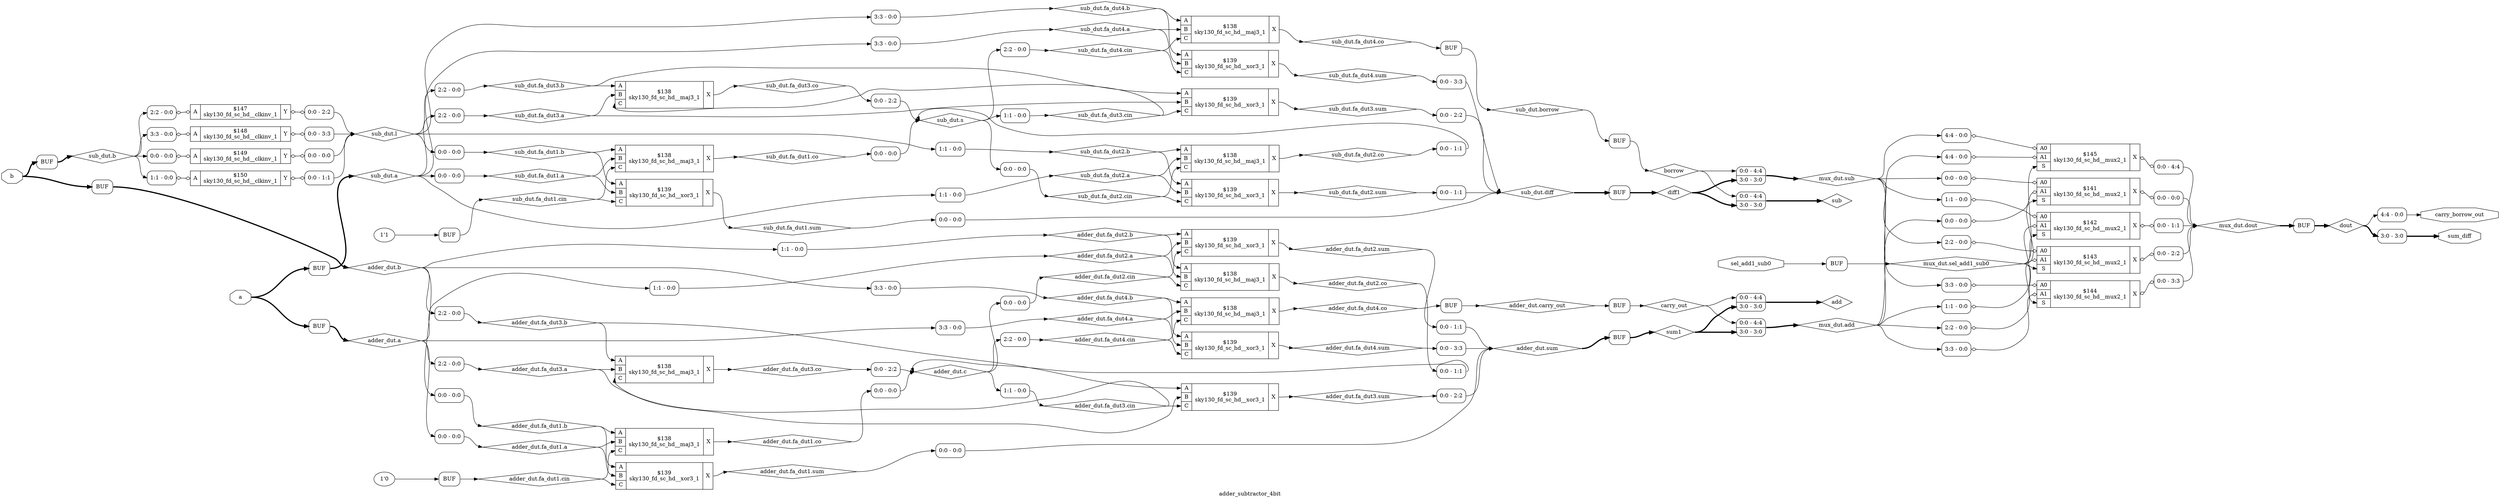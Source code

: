 digraph "adder_subtractor_4bit" {
label="adder_subtractor_4bit";
rankdir="LR";
remincross=true;
n1 [ shape=octagon, label="a", color="black", fontcolor="black" ];
n2 [ shape=diamond, label="add", color="black", fontcolor="black" ];
n3 [ shape=diamond, label="adder_dut.a", color="black", fontcolor="black" ];
n4 [ shape=diamond, label="adder_dut.b", color="black", fontcolor="black" ];
n5 [ shape=diamond, label="adder_dut.c", color="black", fontcolor="black" ];
n6 [ shape=diamond, label="adder_dut.carry_out", color="black", fontcolor="black" ];
n7 [ shape=diamond, label="adder_dut.fa_dut1.a", color="black", fontcolor="black" ];
n8 [ shape=diamond, label="adder_dut.fa_dut1.b", color="black", fontcolor="black" ];
n9 [ shape=diamond, label="adder_dut.fa_dut1.cin", color="black", fontcolor="black" ];
n10 [ shape=diamond, label="adder_dut.fa_dut1.co", color="black", fontcolor="black" ];
n11 [ shape=diamond, label="adder_dut.fa_dut1.sum", color="black", fontcolor="black" ];
n12 [ shape=diamond, label="adder_dut.fa_dut2.a", color="black", fontcolor="black" ];
n13 [ shape=diamond, label="adder_dut.fa_dut2.b", color="black", fontcolor="black" ];
n14 [ shape=diamond, label="adder_dut.fa_dut2.cin", color="black", fontcolor="black" ];
n15 [ shape=diamond, label="adder_dut.fa_dut2.co", color="black", fontcolor="black" ];
n16 [ shape=diamond, label="adder_dut.fa_dut2.sum", color="black", fontcolor="black" ];
n17 [ shape=diamond, label="adder_dut.fa_dut3.a", color="black", fontcolor="black" ];
n18 [ shape=diamond, label="adder_dut.fa_dut3.b", color="black", fontcolor="black" ];
n19 [ shape=diamond, label="adder_dut.fa_dut3.cin", color="black", fontcolor="black" ];
n20 [ shape=diamond, label="adder_dut.fa_dut3.co", color="black", fontcolor="black" ];
n21 [ shape=diamond, label="adder_dut.fa_dut3.sum", color="black", fontcolor="black" ];
n22 [ shape=diamond, label="adder_dut.fa_dut4.a", color="black", fontcolor="black" ];
n23 [ shape=diamond, label="adder_dut.fa_dut4.b", color="black", fontcolor="black" ];
n24 [ shape=diamond, label="adder_dut.fa_dut4.cin", color="black", fontcolor="black" ];
n25 [ shape=diamond, label="adder_dut.fa_dut4.co", color="black", fontcolor="black" ];
n26 [ shape=diamond, label="adder_dut.fa_dut4.sum", color="black", fontcolor="black" ];
n27 [ shape=diamond, label="adder_dut.sum", color="black", fontcolor="black" ];
n28 [ shape=octagon, label="b", color="black", fontcolor="black" ];
n29 [ shape=diamond, label="borrow", color="black", fontcolor="black" ];
n30 [ shape=octagon, label="carry_borrow_out", color="black", fontcolor="black" ];
n31 [ shape=diamond, label="carry_out", color="black", fontcolor="black" ];
n32 [ shape=diamond, label="diff1", color="black", fontcolor="black" ];
n33 [ shape=diamond, label="dout", color="black", fontcolor="black" ];
n34 [ shape=diamond, label="mux_dut.add", color="black", fontcolor="black" ];
n35 [ shape=diamond, label="mux_dut.dout", color="black", fontcolor="black" ];
n36 [ shape=diamond, label="mux_dut.sel_add1_sub0", color="black", fontcolor="black" ];
n37 [ shape=diamond, label="mux_dut.sub", color="black", fontcolor="black" ];
n38 [ shape=octagon, label="sel_add1_sub0", color="black", fontcolor="black" ];
n39 [ shape=diamond, label="sub", color="black", fontcolor="black" ];
n40 [ shape=diamond, label="sub_dut.a", color="black", fontcolor="black" ];
n41 [ shape=diamond, label="sub_dut.b", color="black", fontcolor="black" ];
n42 [ shape=diamond, label="sub_dut.borrow", color="black", fontcolor="black" ];
n43 [ shape=diamond, label="sub_dut.diff", color="black", fontcolor="black" ];
n44 [ shape=diamond, label="sub_dut.fa_dut1.a", color="black", fontcolor="black" ];
n45 [ shape=diamond, label="sub_dut.fa_dut1.b", color="black", fontcolor="black" ];
n46 [ shape=diamond, label="sub_dut.fa_dut1.cin", color="black", fontcolor="black" ];
n47 [ shape=diamond, label="sub_dut.fa_dut1.co", color="black", fontcolor="black" ];
n48 [ shape=diamond, label="sub_dut.fa_dut1.sum", color="black", fontcolor="black" ];
n49 [ shape=diamond, label="sub_dut.fa_dut2.a", color="black", fontcolor="black" ];
n50 [ shape=diamond, label="sub_dut.fa_dut2.b", color="black", fontcolor="black" ];
n51 [ shape=diamond, label="sub_dut.fa_dut2.cin", color="black", fontcolor="black" ];
n52 [ shape=diamond, label="sub_dut.fa_dut2.co", color="black", fontcolor="black" ];
n53 [ shape=diamond, label="sub_dut.fa_dut2.sum", color="black", fontcolor="black" ];
n54 [ shape=diamond, label="sub_dut.fa_dut3.a", color="black", fontcolor="black" ];
n55 [ shape=diamond, label="sub_dut.fa_dut3.b", color="black", fontcolor="black" ];
n56 [ shape=diamond, label="sub_dut.fa_dut3.cin", color="black", fontcolor="black" ];
n57 [ shape=diamond, label="sub_dut.fa_dut3.co", color="black", fontcolor="black" ];
n58 [ shape=diamond, label="sub_dut.fa_dut3.sum", color="black", fontcolor="black" ];
n59 [ shape=diamond, label="sub_dut.fa_dut4.a", color="black", fontcolor="black" ];
n60 [ shape=diamond, label="sub_dut.fa_dut4.b", color="black", fontcolor="black" ];
n61 [ shape=diamond, label="sub_dut.fa_dut4.cin", color="black", fontcolor="black" ];
n62 [ shape=diamond, label="sub_dut.fa_dut4.co", color="black", fontcolor="black" ];
n63 [ shape=diamond, label="sub_dut.fa_dut4.sum", color="black", fontcolor="black" ];
n64 [ shape=diamond, label="sub_dut.l", color="black", fontcolor="black" ];
n65 [ shape=diamond, label="sub_dut.s", color="black", fontcolor="black" ];
n66 [ shape=diamond, label="sum1", color="black", fontcolor="black" ];
n67 [ shape=octagon, label="sum_diff", color="black", fontcolor="black" ];
c72 [ shape=record, label="{{<p68> A|<p69> B|<p70> C}|$138\nsky130_fd_sc_hd__maj3_1|{<p71> X}}" ];
c73 [ shape=record, label="{{<p68> A|<p69> B|<p70> C}|$139\nsky130_fd_sc_hd__xor3_1|{<p71> X}}" ];
c74 [ shape=record, label="{{<p68> A|<p69> B|<p70> C}|$138\nsky130_fd_sc_hd__maj3_1|{<p71> X}}" ];
c75 [ shape=record, label="{{<p68> A|<p69> B|<p70> C}|$139\nsky130_fd_sc_hd__xor3_1|{<p71> X}}" ];
c76 [ shape=record, label="{{<p68> A|<p69> B|<p70> C}|$138\nsky130_fd_sc_hd__maj3_1|{<p71> X}}" ];
c77 [ shape=record, label="{{<p68> A|<p69> B|<p70> C}|$139\nsky130_fd_sc_hd__xor3_1|{<p71> X}}" ];
c78 [ shape=record, label="{{<p68> A|<p69> B|<p70> C}|$138\nsky130_fd_sc_hd__maj3_1|{<p71> X}}" ];
c79 [ shape=record, label="{{<p68> A|<p69> B|<p70> C}|$139\nsky130_fd_sc_hd__xor3_1|{<p71> X}}" ];
c83 [ shape=record, label="{{<p80> A0|<p81> A1|<p82> S}|$141\nsky130_fd_sc_hd__mux2_1|{<p71> X}}" ];
x0 [ shape=record, style=rounded, label="<s0> 0:0 - 0:0 " ];
x0:e -> c83:p80:w [arrowhead=odiamond, arrowtail=odiamond, dir=both, color="black", label=""];
x1 [ shape=record, style=rounded, label="<s0> 0:0 - 0:0 " ];
x1:e -> c83:p81:w [arrowhead=odiamond, arrowtail=odiamond, dir=both, color="black", label=""];
x2 [ shape=record, style=rounded, label="<s0> 0:0 - 0:0 " ];
c83:p71:e -> x2:w [arrowhead=odiamond, arrowtail=odiamond, dir=both, color="black", label=""];
c84 [ shape=record, label="{{<p80> A0|<p81> A1|<p82> S}|$142\nsky130_fd_sc_hd__mux2_1|{<p71> X}}" ];
x3 [ shape=record, style=rounded, label="<s0> 1:1 - 0:0 " ];
x3:e -> c84:p80:w [arrowhead=odiamond, arrowtail=odiamond, dir=both, color="black", label=""];
x4 [ shape=record, style=rounded, label="<s0> 1:1 - 0:0 " ];
x4:e -> c84:p81:w [arrowhead=odiamond, arrowtail=odiamond, dir=both, color="black", label=""];
x5 [ shape=record, style=rounded, label="<s0> 0:0 - 1:1 " ];
c84:p71:e -> x5:w [arrowhead=odiamond, arrowtail=odiamond, dir=both, color="black", label=""];
c85 [ shape=record, label="{{<p80> A0|<p81> A1|<p82> S}|$143\nsky130_fd_sc_hd__mux2_1|{<p71> X}}" ];
x6 [ shape=record, style=rounded, label="<s0> 2:2 - 0:0 " ];
x6:e -> c85:p80:w [arrowhead=odiamond, arrowtail=odiamond, dir=both, color="black", label=""];
x7 [ shape=record, style=rounded, label="<s0> 2:2 - 0:0 " ];
x7:e -> c85:p81:w [arrowhead=odiamond, arrowtail=odiamond, dir=both, color="black", label=""];
x8 [ shape=record, style=rounded, label="<s0> 0:0 - 2:2 " ];
c85:p71:e -> x8:w [arrowhead=odiamond, arrowtail=odiamond, dir=both, color="black", label=""];
c86 [ shape=record, label="{{<p80> A0|<p81> A1|<p82> S}|$144\nsky130_fd_sc_hd__mux2_1|{<p71> X}}" ];
x9 [ shape=record, style=rounded, label="<s0> 3:3 - 0:0 " ];
x9:e -> c86:p80:w [arrowhead=odiamond, arrowtail=odiamond, dir=both, color="black", label=""];
x10 [ shape=record, style=rounded, label="<s0> 3:3 - 0:0 " ];
x10:e -> c86:p81:w [arrowhead=odiamond, arrowtail=odiamond, dir=both, color="black", label=""];
x11 [ shape=record, style=rounded, label="<s0> 0:0 - 3:3 " ];
c86:p71:e -> x11:w [arrowhead=odiamond, arrowtail=odiamond, dir=both, color="black", label=""];
c87 [ shape=record, label="{{<p80> A0|<p81> A1|<p82> S}|$145\nsky130_fd_sc_hd__mux2_1|{<p71> X}}" ];
x12 [ shape=record, style=rounded, label="<s0> 4:4 - 0:0 " ];
x12:e -> c87:p80:w [arrowhead=odiamond, arrowtail=odiamond, dir=both, color="black", label=""];
x13 [ shape=record, style=rounded, label="<s0> 4:4 - 0:0 " ];
x13:e -> c87:p81:w [arrowhead=odiamond, arrowtail=odiamond, dir=both, color="black", label=""];
x14 [ shape=record, style=rounded, label="<s0> 0:0 - 4:4 " ];
c87:p71:e -> x14:w [arrowhead=odiamond, arrowtail=odiamond, dir=both, color="black", label=""];
c89 [ shape=record, label="{{<p68> A}|$147\nsky130_fd_sc_hd__clkinv_1|{<p88> Y}}" ];
x15 [ shape=record, style=rounded, label="<s0> 2:2 - 0:0 " ];
x15:e -> c89:p68:w [arrowhead=odiamond, arrowtail=odiamond, dir=both, color="black", label=""];
x16 [ shape=record, style=rounded, label="<s0> 0:0 - 2:2 " ];
c89:p88:e -> x16:w [arrowhead=odiamond, arrowtail=odiamond, dir=both, color="black", label=""];
c90 [ shape=record, label="{{<p68> A}|$148\nsky130_fd_sc_hd__clkinv_1|{<p88> Y}}" ];
x17 [ shape=record, style=rounded, label="<s0> 3:3 - 0:0 " ];
x17:e -> c90:p68:w [arrowhead=odiamond, arrowtail=odiamond, dir=both, color="black", label=""];
x18 [ shape=record, style=rounded, label="<s0> 0:0 - 3:3 " ];
c90:p88:e -> x18:w [arrowhead=odiamond, arrowtail=odiamond, dir=both, color="black", label=""];
c91 [ shape=record, label="{{<p68> A}|$149\nsky130_fd_sc_hd__clkinv_1|{<p88> Y}}" ];
x19 [ shape=record, style=rounded, label="<s0> 0:0 - 0:0 " ];
x19:e -> c91:p68:w [arrowhead=odiamond, arrowtail=odiamond, dir=both, color="black", label=""];
x20 [ shape=record, style=rounded, label="<s0> 0:0 - 0:0 " ];
c91:p88:e -> x20:w [arrowhead=odiamond, arrowtail=odiamond, dir=both, color="black", label=""];
c92 [ shape=record, label="{{<p68> A}|$150\nsky130_fd_sc_hd__clkinv_1|{<p88> Y}}" ];
x21 [ shape=record, style=rounded, label="<s0> 1:1 - 0:0 " ];
x21:e -> c92:p68:w [arrowhead=odiamond, arrowtail=odiamond, dir=both, color="black", label=""];
x22 [ shape=record, style=rounded, label="<s0> 0:0 - 1:1 " ];
c92:p88:e -> x22:w [arrowhead=odiamond, arrowtail=odiamond, dir=both, color="black", label=""];
c93 [ shape=record, label="{{<p68> A|<p69> B|<p70> C}|$138\nsky130_fd_sc_hd__maj3_1|{<p71> X}}" ];
c94 [ shape=record, label="{{<p68> A|<p69> B|<p70> C}|$139\nsky130_fd_sc_hd__xor3_1|{<p71> X}}" ];
c95 [ shape=record, label="{{<p68> A|<p69> B|<p70> C}|$138\nsky130_fd_sc_hd__maj3_1|{<p71> X}}" ];
c96 [ shape=record, label="{{<p68> A|<p69> B|<p70> C}|$139\nsky130_fd_sc_hd__xor3_1|{<p71> X}}" ];
c97 [ shape=record, label="{{<p68> A|<p69> B|<p70> C}|$138\nsky130_fd_sc_hd__maj3_1|{<p71> X}}" ];
c98 [ shape=record, label="{{<p68> A|<p69> B|<p70> C}|$139\nsky130_fd_sc_hd__xor3_1|{<p71> X}}" ];
c99 [ shape=record, label="{{<p68> A|<p69> B|<p70> C}|$138\nsky130_fd_sc_hd__maj3_1|{<p71> X}}" ];
c100 [ shape=record, label="{{<p68> A|<p69> B|<p70> C}|$139\nsky130_fd_sc_hd__xor3_1|{<p71> X}}" ];
x23 [ shape=record, style=rounded, label="<s1> 0:0 - 4:4 |<s0> 3:0 - 3:0 " ];
x24 [ shape=record, style=rounded, label="<s0> 4:4 - 0:0 " ];
x25 [ shape=record, style=rounded, label="<s1> 0:0 - 4:4 |<s0> 3:0 - 3:0 " ];
x26 [ shape=record, style=rounded, label="<s0> 3:0 - 3:0 " ];
x27 [ shape=record, style=rounded, label="<s0> 3:3 - 0:0 " ];
x28 [ shape=record, style=rounded, label="<s0> 3:3 - 0:0 " ];
x29 [ shape=record, style=rounded, label="<s0> 2:2 - 0:0 " ];
x30 [shape=box, style=rounded, label="BUF"];
x31 [ shape=record, style=rounded, label="<s0> 0:0 - 3:3 " ];
x32 [ shape=record, style=rounded, label="<s0> 2:2 - 0:0 " ];
x33 [ shape=record, style=rounded, label="<s0> 2:2 - 0:0 " ];
x34 [ shape=record, style=rounded, label="<s0> 1:1 - 0:0 " ];
x35 [ shape=record, style=rounded, label="<s0> 0:0 - 2:2 " ];
x36 [ shape=record, style=rounded, label="<s0> 0:0 - 2:2 " ];
x37 [ shape=record, style=rounded, label="<s0> 1:1 - 0:0 " ];
x38 [ shape=record, style=rounded, label="<s0> 1:1 - 0:0 " ];
x39 [ shape=record, style=rounded, label="<s0> 0:0 - 0:0 " ];
x40 [ shape=record, style=rounded, label="<s0> 0:0 - 1:1 " ];
x41 [ shape=record, style=rounded, label="<s0> 0:0 - 1:1 " ];
x42 [ shape=record, style=rounded, label="<s0> 0:0 - 0:0 " ];
x43 [ shape=record, style=rounded, label="<s0> 0:0 - 0:0 " ];
v44 [ label="1'1" ];
x45 [shape=box, style=rounded, label="BUF"];
x46 [ shape=record, style=rounded, label="<s0> 0:0 - 0:0 " ];
x47 [ shape=record, style=rounded, label="<s0> 0:0 - 0:0 " ];
x48 [shape=box, style=rounded, label="BUF"];
x49 [shape=box, style=rounded, label="BUF"];
x50 [shape=box, style=rounded, label="BUF"];
x51 [shape=box, style=rounded, label="BUF"];
x52 [ shape=record, style=rounded, label="<s1> 0:0 - 4:4 |<s0> 3:0 - 3:0 " ];
x53 [shape=box, style=rounded, label="BUF"];
x54 [shape=box, style=rounded, label="BUF"];
x55 [ shape=record, style=rounded, label="<s1> 0:0 - 4:4 |<s0> 3:0 - 3:0 " ];
x56 [ shape=record, style=rounded, label="<s0> 3:3 - 0:0 " ];
x57 [ shape=record, style=rounded, label="<s0> 3:3 - 0:0 " ];
x58 [ shape=record, style=rounded, label="<s0> 2:2 - 0:0 " ];
x59 [shape=box, style=rounded, label="BUF"];
x60 [ shape=record, style=rounded, label="<s0> 0:0 - 3:3 " ];
x61 [ shape=record, style=rounded, label="<s0> 2:2 - 0:0 " ];
x62 [ shape=record, style=rounded, label="<s0> 2:2 - 0:0 " ];
x63 [ shape=record, style=rounded, label="<s0> 1:1 - 0:0 " ];
x64 [ shape=record, style=rounded, label="<s0> 0:0 - 2:2 " ];
x65 [ shape=record, style=rounded, label="<s0> 0:0 - 2:2 " ];
x66 [ shape=record, style=rounded, label="<s0> 1:1 - 0:0 " ];
x67 [ shape=record, style=rounded, label="<s0> 1:1 - 0:0 " ];
x68 [ shape=record, style=rounded, label="<s0> 0:0 - 0:0 " ];
x69 [ shape=record, style=rounded, label="<s0> 0:0 - 1:1 " ];
x70 [ shape=record, style=rounded, label="<s0> 0:0 - 1:1 " ];
x71 [ shape=record, style=rounded, label="<s0> 0:0 - 0:0 " ];
x72 [ shape=record, style=rounded, label="<s0> 0:0 - 0:0 " ];
v73 [ label="1'0" ];
x74 [shape=box, style=rounded, label="BUF"];
x75 [ shape=record, style=rounded, label="<s0> 0:0 - 0:0 " ];
x76 [ shape=record, style=rounded, label="<s0> 0:0 - 0:0 " ];
x77 [shape=box, style=rounded, label="BUF"];
x78 [shape=box, style=rounded, label="BUF"];
x79 [shape=box, style=rounded, label="BUF"];
x80 [shape=box, style=rounded, label="BUF"];
n1:e -> x48:w:w [color="black", style="setlinewidth(3)", label=""];
n1:e -> x77:w:w [color="black", style="setlinewidth(3)", label=""];
c72:p71:e -> n10:w [color="black", label=""];
n10:e -> x75:w [color="black", label=""];
c73:p71:e -> n11:w [color="black", label=""];
n11:e -> x76:w [color="black", label=""];
x66:e -> n12:w [color="black", label=""];
n12:e -> c74:p69:w [color="black", label=""];
n12:e -> c75:p69:w [color="black", label=""];
x67:e -> n13:w [color="black", label=""];
n13:e -> c74:p68:w [color="black", label=""];
n13:e -> c75:p68:w [color="black", label=""];
x68:e -> n14:w [color="black", label=""];
n14:e -> c74:p70:w [color="black", label=""];
n14:e -> c75:p70:w [color="black", label=""];
c74:p71:e -> n15:w [color="black", label=""];
n15:e -> x69:w [color="black", label=""];
c75:p71:e -> n16:w [color="black", label=""];
n16:e -> x70:w [color="black", label=""];
x61:e -> n17:w [color="black", label=""];
n17:e -> c76:p69:w [color="black", label=""];
n17:e -> c77:p69:w [color="black", label=""];
x62:e -> n18:w [color="black", label=""];
n18:e -> c76:p68:w [color="black", label=""];
n18:e -> c77:p68:w [color="black", label=""];
x63:e -> n19:w [color="black", label=""];
n19:e -> c76:p70:w [color="black", label=""];
n19:e -> c77:p70:w [color="black", label=""];
x23:e -> n2:w [color="black", style="setlinewidth(3)", label=""];
c76:p71:e -> n20:w [color="black", label=""];
n20:e -> x64:w [color="black", label=""];
c77:p71:e -> n21:w [color="black", label=""];
n21:e -> x65:w [color="black", label=""];
x56:e -> n22:w [color="black", label=""];
n22:e -> c78:p69:w [color="black", label=""];
n22:e -> c79:p69:w [color="black", label=""];
x57:e -> n23:w [color="black", label=""];
n23:e -> c78:p68:w [color="black", label=""];
n23:e -> c79:p68:w [color="black", label=""];
x58:e -> n24:w [color="black", label=""];
n24:e -> c78:p70:w [color="black", label=""];
n24:e -> c79:p70:w [color="black", label=""];
c78:p71:e -> n25:w [color="black", label=""];
n25:e -> x59:w:w [color="black", label=""];
c79:p71:e -> n26:w [color="black", label=""];
n26:e -> x60:w [color="black", label=""];
x60:s0:e -> n27:w [color="black", label=""];
x65:s0:e -> n27:w [color="black", label=""];
x70:s0:e -> n27:w [color="black", label=""];
x76:s0:e -> n27:w [color="black", label=""];
n27:e -> x80:w:w [color="black", style="setlinewidth(3)", label=""];
n28:e -> x49:w:w [color="black", style="setlinewidth(3)", label=""];
n28:e -> x78:w:w [color="black", style="setlinewidth(3)", label=""];
x50:e:e -> n29:w [color="black", label=""];
n29:e -> x25:s1:w [color="black", label=""];
n29:e -> x55:s1:w [color="black", label=""];
x77:e:e -> n3:w [color="black", style="setlinewidth(3)", label=""];
n3:e -> x56:s0:w [color="black", label=""];
n3:e -> x61:s0:w [color="black", label=""];
n3:e -> x66:s0:w [color="black", label=""];
n3:e -> x71:s0:w [color="black", label=""];
x24:e -> n30:w [color="black", label=""];
x79:e:e -> n31:w [color="black", label=""];
n31:e -> x23:s1:w [color="black", label=""];
n31:e -> x52:s1:w [color="black", label=""];
x51:e:e -> n32:w [color="black", style="setlinewidth(3)", label=""];
n32:e -> x25:s0:w [color="black", style="setlinewidth(3)", label=""];
n32:e -> x55:s0:w [color="black", style="setlinewidth(3)", label=""];
x53:e:e -> n33:w [color="black", style="setlinewidth(3)", label=""];
n33:e -> x24:s0:w [color="black", label=""];
n33:e -> x26:s0:w [color="black", style="setlinewidth(3)", label=""];
x52:e -> n34:w [color="black", style="setlinewidth(3)", label=""];
n34:e -> x10:s0:w [color="black", label=""];
n34:e -> x13:s0:w [color="black", label=""];
n34:e -> x1:s0:w [color="black", label=""];
n34:e -> x4:s0:w [color="black", label=""];
n34:e -> x7:s0:w [color="black", label=""];
x11:s0:e -> n35:w [color="black", label=""];
x14:s0:e -> n35:w [color="black", label=""];
x2:s0:e -> n35:w [color="black", label=""];
x5:s0:e -> n35:w [color="black", label=""];
x8:s0:e -> n35:w [color="black", label=""];
n35:e -> x53:w:w [color="black", style="setlinewidth(3)", label=""];
x54:e:e -> n36:w [color="black", label=""];
n36:e -> c83:p82:w [color="black", label=""];
n36:e -> c84:p82:w [color="black", label=""];
n36:e -> c85:p82:w [color="black", label=""];
n36:e -> c86:p82:w [color="black", label=""];
n36:e -> c87:p82:w [color="black", label=""];
x55:e -> n37:w [color="black", style="setlinewidth(3)", label=""];
n37:e -> x0:s0:w [color="black", label=""];
n37:e -> x12:s0:w [color="black", label=""];
n37:e -> x3:s0:w [color="black", label=""];
n37:e -> x6:s0:w [color="black", label=""];
n37:e -> x9:s0:w [color="black", label=""];
n38:e -> x54:w:w [color="black", label=""];
x25:e -> n39:w [color="black", style="setlinewidth(3)", label=""];
x78:e:e -> n4:w [color="black", style="setlinewidth(3)", label=""];
n4:e -> x57:s0:w [color="black", label=""];
n4:e -> x62:s0:w [color="black", label=""];
n4:e -> x67:s0:w [color="black", label=""];
n4:e -> x72:s0:w [color="black", label=""];
x48:e:e -> n40:w [color="black", style="setlinewidth(3)", label=""];
n40:e -> x27:s0:w [color="black", label=""];
n40:e -> x32:s0:w [color="black", label=""];
n40:e -> x37:s0:w [color="black", label=""];
n40:e -> x42:s0:w [color="black", label=""];
x49:e:e -> n41:w [color="black", style="setlinewidth(3)", label=""];
n41:e -> x15:s0:w [color="black", label=""];
n41:e -> x17:s0:w [color="black", label=""];
n41:e -> x19:s0:w [color="black", label=""];
n41:e -> x21:s0:w [color="black", label=""];
x30:e:e -> n42:w [color="black", label=""];
n42:e -> x50:w:w [color="black", label=""];
x31:s0:e -> n43:w [color="black", label=""];
x36:s0:e -> n43:w [color="black", label=""];
x41:s0:e -> n43:w [color="black", label=""];
x47:s0:e -> n43:w [color="black", label=""];
n43:e -> x51:w:w [color="black", style="setlinewidth(3)", label=""];
x42:e -> n44:w [color="black", label=""];
n44:e -> c93:p69:w [color="black", label=""];
n44:e -> c94:p69:w [color="black", label=""];
x43:e -> n45:w [color="black", label=""];
n45:e -> c93:p68:w [color="black", label=""];
n45:e -> c94:p68:w [color="black", label=""];
x45:e:e -> n46:w [color="black", label=""];
n46:e -> c93:p70:w [color="black", label=""];
n46:e -> c94:p70:w [color="black", label=""];
c93:p71:e -> n47:w [color="black", label=""];
n47:e -> x46:w [color="black", label=""];
c94:p71:e -> n48:w [color="black", label=""];
n48:e -> x47:w [color="black", label=""];
x37:e -> n49:w [color="black", label=""];
n49:e -> c95:p69:w [color="black", label=""];
n49:e -> c96:p69:w [color="black", label=""];
x64:s0:e -> n5:w [color="black", label=""];
x69:s0:e -> n5:w [color="black", label=""];
x75:s0:e -> n5:w [color="black", label=""];
n5:e -> x58:s0:w [color="black", label=""];
n5:e -> x63:s0:w [color="black", label=""];
n5:e -> x68:s0:w [color="black", label=""];
x38:e -> n50:w [color="black", label=""];
n50:e -> c95:p68:w [color="black", label=""];
n50:e -> c96:p68:w [color="black", label=""];
x39:e -> n51:w [color="black", label=""];
n51:e -> c95:p70:w [color="black", label=""];
n51:e -> c96:p70:w [color="black", label=""];
c95:p71:e -> n52:w [color="black", label=""];
n52:e -> x40:w [color="black", label=""];
c96:p71:e -> n53:w [color="black", label=""];
n53:e -> x41:w [color="black", label=""];
x32:e -> n54:w [color="black", label=""];
n54:e -> c97:p69:w [color="black", label=""];
n54:e -> c98:p69:w [color="black", label=""];
x33:e -> n55:w [color="black", label=""];
n55:e -> c97:p68:w [color="black", label=""];
n55:e -> c98:p68:w [color="black", label=""];
x34:e -> n56:w [color="black", label=""];
n56:e -> c97:p70:w [color="black", label=""];
n56:e -> c98:p70:w [color="black", label=""];
c97:p71:e -> n57:w [color="black", label=""];
n57:e -> x35:w [color="black", label=""];
c98:p71:e -> n58:w [color="black", label=""];
n58:e -> x36:w [color="black", label=""];
x27:e -> n59:w [color="black", label=""];
n59:e -> c100:p69:w [color="black", label=""];
n59:e -> c99:p69:w [color="black", label=""];
x59:e:e -> n6:w [color="black", label=""];
n6:e -> x79:w:w [color="black", label=""];
x28:e -> n60:w [color="black", label=""];
n60:e -> c100:p68:w [color="black", label=""];
n60:e -> c99:p68:w [color="black", label=""];
x29:e -> n61:w [color="black", label=""];
n61:e -> c100:p70:w [color="black", label=""];
n61:e -> c99:p70:w [color="black", label=""];
c99:p71:e -> n62:w [color="black", label=""];
n62:e -> x30:w:w [color="black", label=""];
c100:p71:e -> n63:w [color="black", label=""];
n63:e -> x31:w [color="black", label=""];
x16:s0:e -> n64:w [color="black", label=""];
x18:s0:e -> n64:w [color="black", label=""];
x20:s0:e -> n64:w [color="black", label=""];
x22:s0:e -> n64:w [color="black", label=""];
n64:e -> x28:s0:w [color="black", label=""];
n64:e -> x33:s0:w [color="black", label=""];
n64:e -> x38:s0:w [color="black", label=""];
n64:e -> x43:s0:w [color="black", label=""];
x35:s0:e -> n65:w [color="black", label=""];
x40:s0:e -> n65:w [color="black", label=""];
x46:s0:e -> n65:w [color="black", label=""];
n65:e -> x29:s0:w [color="black", label=""];
n65:e -> x34:s0:w [color="black", label=""];
n65:e -> x39:s0:w [color="black", label=""];
x80:e:e -> n66:w [color="black", style="setlinewidth(3)", label=""];
n66:e -> x23:s0:w [color="black", style="setlinewidth(3)", label=""];
n66:e -> x52:s0:w [color="black", style="setlinewidth(3)", label=""];
x26:e -> n67:w [color="black", style="setlinewidth(3)", label=""];
x71:e -> n7:w [color="black", label=""];
n7:e -> c72:p69:w [color="black", label=""];
n7:e -> c73:p69:w [color="black", label=""];
x72:e -> n8:w [color="black", label=""];
n8:e -> c72:p68:w [color="black", label=""];
n8:e -> c73:p68:w [color="black", label=""];
x74:e:e -> n9:w [color="black", label=""];
n9:e -> c72:p70:w [color="black", label=""];
n9:e -> c73:p70:w [color="black", label=""];
v44:e -> x45:w:w [color="black", label=""];
v73:e -> x74:w:w [color="black", label=""];
}
